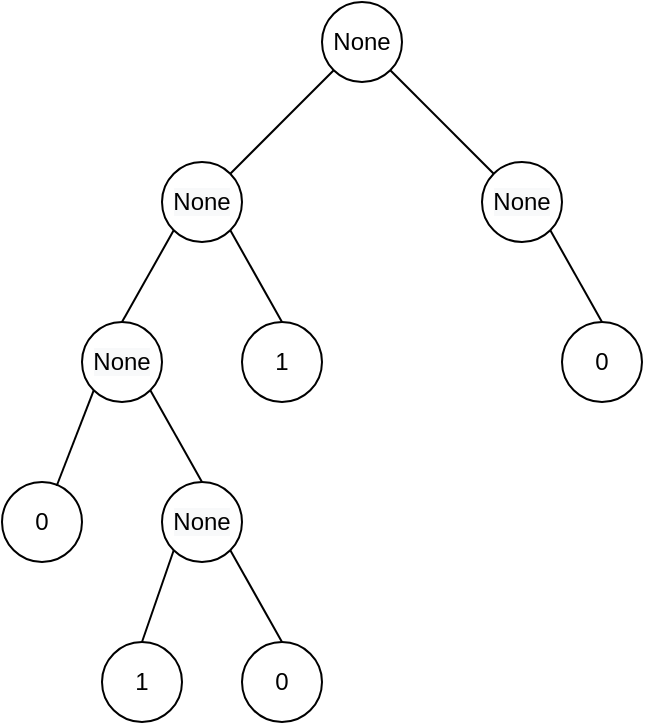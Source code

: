 <mxfile version="17.4.1" type="github">
  <diagram id="VKLz5uYqRT-E5h3lGva3" name="Page-1">
    <mxGraphModel dx="782" dy="436" grid="1" gridSize="10" guides="1" tooltips="1" connect="1" arrows="1" fold="1" page="1" pageScale="1" pageWidth="827" pageHeight="1169" math="0" shadow="0">
      <root>
        <mxCell id="0" />
        <mxCell id="1" parent="0" />
        <mxCell id="N9_Ki6A4EYx4unU-PyfW-1" value="None" style="ellipse;whiteSpace=wrap;html=1;aspect=fixed;" vertex="1" parent="1">
          <mxGeometry x="360" y="40" width="40" height="40" as="geometry" />
        </mxCell>
        <mxCell id="N9_Ki6A4EYx4unU-PyfW-3" value="&#xa;&#xa;&lt;span style=&quot;color: rgb(0, 0, 0); font-family: helvetica; font-size: 12px; font-style: normal; font-weight: 400; letter-spacing: normal; text-align: center; text-indent: 0px; text-transform: none; word-spacing: 0px; background-color: rgb(248, 249, 250); display: inline; float: none;&quot;&gt;None&lt;/span&gt;&#xa;&#xa;" style="ellipse;whiteSpace=wrap;html=1;aspect=fixed;" vertex="1" parent="1">
          <mxGeometry x="280" y="120" width="40" height="40" as="geometry" />
        </mxCell>
        <mxCell id="N9_Ki6A4EYx4unU-PyfW-4" value="&#xa;&#xa;&lt;span style=&quot;color: rgb(0, 0, 0); font-family: helvetica; font-size: 12px; font-style: normal; font-weight: 400; letter-spacing: normal; text-align: center; text-indent: 0px; text-transform: none; word-spacing: 0px; background-color: rgb(248, 249, 250); display: inline; float: none;&quot;&gt;None&lt;/span&gt;&#xa;&#xa;" style="ellipse;whiteSpace=wrap;html=1;aspect=fixed;" vertex="1" parent="1">
          <mxGeometry x="440" y="120" width="40" height="40" as="geometry" />
        </mxCell>
        <mxCell id="N9_Ki6A4EYx4unU-PyfW-5" value="&#xa;&#xa;&lt;span style=&quot;color: rgb(0, 0, 0); font-family: helvetica; font-size: 12px; font-style: normal; font-weight: 400; letter-spacing: normal; text-align: center; text-indent: 0px; text-transform: none; word-spacing: 0px; background-color: rgb(248, 249, 250); display: inline; float: none;&quot;&gt;None&lt;/span&gt;&#xa;&#xa;" style="ellipse;whiteSpace=wrap;html=1;aspect=fixed;" vertex="1" parent="1">
          <mxGeometry x="240" y="200" width="40" height="40" as="geometry" />
        </mxCell>
        <mxCell id="N9_Ki6A4EYx4unU-PyfW-6" value="1" style="ellipse;whiteSpace=wrap;html=1;aspect=fixed;" vertex="1" parent="1">
          <mxGeometry x="320" y="200" width="40" height="40" as="geometry" />
        </mxCell>
        <mxCell id="N9_Ki6A4EYx4unU-PyfW-7" value="&#xa;&#xa;&lt;span style=&quot;color: rgb(0, 0, 0); font-family: helvetica; font-size: 12px; font-style: normal; font-weight: 400; letter-spacing: normal; text-align: center; text-indent: 0px; text-transform: none; word-spacing: 0px; background-color: rgb(248, 249, 250); display: inline; float: none;&quot;&gt;None&lt;/span&gt;&#xa;&#xa;" style="ellipse;whiteSpace=wrap;html=1;aspect=fixed;" vertex="1" parent="1">
          <mxGeometry x="280" y="280" width="40" height="40" as="geometry" />
        </mxCell>
        <mxCell id="N9_Ki6A4EYx4unU-PyfW-8" value="0" style="ellipse;whiteSpace=wrap;html=1;aspect=fixed;" vertex="1" parent="1">
          <mxGeometry x="200" y="280" width="40" height="40" as="geometry" />
        </mxCell>
        <mxCell id="N9_Ki6A4EYx4unU-PyfW-9" value="0" style="ellipse;whiteSpace=wrap;html=1;aspect=fixed;" vertex="1" parent="1">
          <mxGeometry x="480" y="200" width="40" height="40" as="geometry" />
        </mxCell>
        <mxCell id="N9_Ki6A4EYx4unU-PyfW-10" value="1" style="ellipse;whiteSpace=wrap;html=1;aspect=fixed;" vertex="1" parent="1">
          <mxGeometry x="250" y="360" width="40" height="40" as="geometry" />
        </mxCell>
        <mxCell id="N9_Ki6A4EYx4unU-PyfW-11" value="0" style="ellipse;whiteSpace=wrap;html=1;aspect=fixed;" vertex="1" parent="1">
          <mxGeometry x="320" y="360" width="40" height="40" as="geometry" />
        </mxCell>
        <mxCell id="N9_Ki6A4EYx4unU-PyfW-12" value="" style="endArrow=none;html=1;rounded=0;entryX=1;entryY=1;entryDx=0;entryDy=0;" edge="1" parent="1" source="N9_Ki6A4EYx4unU-PyfW-4" target="N9_Ki6A4EYx4unU-PyfW-1">
          <mxGeometry width="50" height="50" relative="1" as="geometry">
            <mxPoint x="380" y="250" as="sourcePoint" />
            <mxPoint x="430" y="200" as="targetPoint" />
          </mxGeometry>
        </mxCell>
        <mxCell id="N9_Ki6A4EYx4unU-PyfW-13" value="" style="endArrow=none;html=1;rounded=0;exitX=1;exitY=0;exitDx=0;exitDy=0;" edge="1" parent="1" source="N9_Ki6A4EYx4unU-PyfW-3" target="N9_Ki6A4EYx4unU-PyfW-1">
          <mxGeometry width="50" height="50" relative="1" as="geometry">
            <mxPoint x="390" y="260" as="sourcePoint" />
            <mxPoint x="440" y="210" as="targetPoint" />
          </mxGeometry>
        </mxCell>
        <mxCell id="N9_Ki6A4EYx4unU-PyfW-14" value="" style="endArrow=none;html=1;rounded=0;entryX=1;entryY=1;entryDx=0;entryDy=0;exitX=0.5;exitY=0;exitDx=0;exitDy=0;" edge="1" parent="1" source="N9_Ki6A4EYx4unU-PyfW-9" target="N9_Ki6A4EYx4unU-PyfW-4">
          <mxGeometry width="50" height="50" relative="1" as="geometry">
            <mxPoint x="519.998" y="199.998" as="sourcePoint" />
            <mxPoint x="468.282" y="148.282" as="targetPoint" />
          </mxGeometry>
        </mxCell>
        <mxCell id="N9_Ki6A4EYx4unU-PyfW-15" value="" style="endArrow=none;html=1;rounded=0;exitX=0;exitY=1;exitDx=0;exitDy=0;entryX=0.5;entryY=0;entryDx=0;entryDy=0;" edge="1" parent="1" source="N9_Ki6A4EYx4unU-PyfW-3" target="N9_Ki6A4EYx4unU-PyfW-5">
          <mxGeometry width="50" height="50" relative="1" as="geometry">
            <mxPoint x="324.142" y="135.858" as="sourcePoint" />
            <mxPoint x="375.858" y="84.142" as="targetPoint" />
          </mxGeometry>
        </mxCell>
        <mxCell id="N9_Ki6A4EYx4unU-PyfW-16" value="" style="endArrow=none;html=1;rounded=0;exitX=1;exitY=1;exitDx=0;exitDy=0;entryX=0.5;entryY=0;entryDx=0;entryDy=0;" edge="1" parent="1" source="N9_Ki6A4EYx4unU-PyfW-3" target="N9_Ki6A4EYx4unU-PyfW-6">
          <mxGeometry width="50" height="50" relative="1" as="geometry">
            <mxPoint x="334.142" y="145.858" as="sourcePoint" />
            <mxPoint x="385.858" y="94.142" as="targetPoint" />
          </mxGeometry>
        </mxCell>
        <mxCell id="N9_Ki6A4EYx4unU-PyfW-17" value="" style="endArrow=none;html=1;rounded=0;exitX=0;exitY=1;exitDx=0;exitDy=0;entryX=0.683;entryY=0.05;entryDx=0;entryDy=0;entryPerimeter=0;" edge="1" parent="1" source="N9_Ki6A4EYx4unU-PyfW-5" target="N9_Ki6A4EYx4unU-PyfW-8">
          <mxGeometry width="50" height="50" relative="1" as="geometry">
            <mxPoint x="324.142" y="164.142" as="sourcePoint" />
            <mxPoint x="350" y="210" as="targetPoint" />
          </mxGeometry>
        </mxCell>
        <mxCell id="N9_Ki6A4EYx4unU-PyfW-18" value="" style="endArrow=none;html=1;rounded=0;exitX=1;exitY=1;exitDx=0;exitDy=0;entryX=0.5;entryY=0;entryDx=0;entryDy=0;" edge="1" parent="1" source="N9_Ki6A4EYx4unU-PyfW-5" target="N9_Ki6A4EYx4unU-PyfW-7">
          <mxGeometry width="50" height="50" relative="1" as="geometry">
            <mxPoint x="255.858" y="244.142" as="sourcePoint" />
            <mxPoint x="240" y="288" as="targetPoint" />
          </mxGeometry>
        </mxCell>
        <mxCell id="N9_Ki6A4EYx4unU-PyfW-19" value="" style="endArrow=none;html=1;rounded=0;exitX=0;exitY=1;exitDx=0;exitDy=0;entryX=0.5;entryY=0;entryDx=0;entryDy=0;" edge="1" parent="1" source="N9_Ki6A4EYx4unU-PyfW-7" target="N9_Ki6A4EYx4unU-PyfW-10">
          <mxGeometry width="50" height="50" relative="1" as="geometry">
            <mxPoint x="265.858" y="254.142" as="sourcePoint" />
            <mxPoint x="250" y="298" as="targetPoint" />
          </mxGeometry>
        </mxCell>
        <mxCell id="N9_Ki6A4EYx4unU-PyfW-20" value="" style="endArrow=none;html=1;rounded=0;exitX=1;exitY=1;exitDx=0;exitDy=0;entryX=0.5;entryY=0;entryDx=0;entryDy=0;" edge="1" parent="1" source="N9_Ki6A4EYx4unU-PyfW-7" target="N9_Ki6A4EYx4unU-PyfW-11">
          <mxGeometry width="50" height="50" relative="1" as="geometry">
            <mxPoint x="275.858" y="264.142" as="sourcePoint" />
            <mxPoint x="260" y="308" as="targetPoint" />
          </mxGeometry>
        </mxCell>
      </root>
    </mxGraphModel>
  </diagram>
</mxfile>
